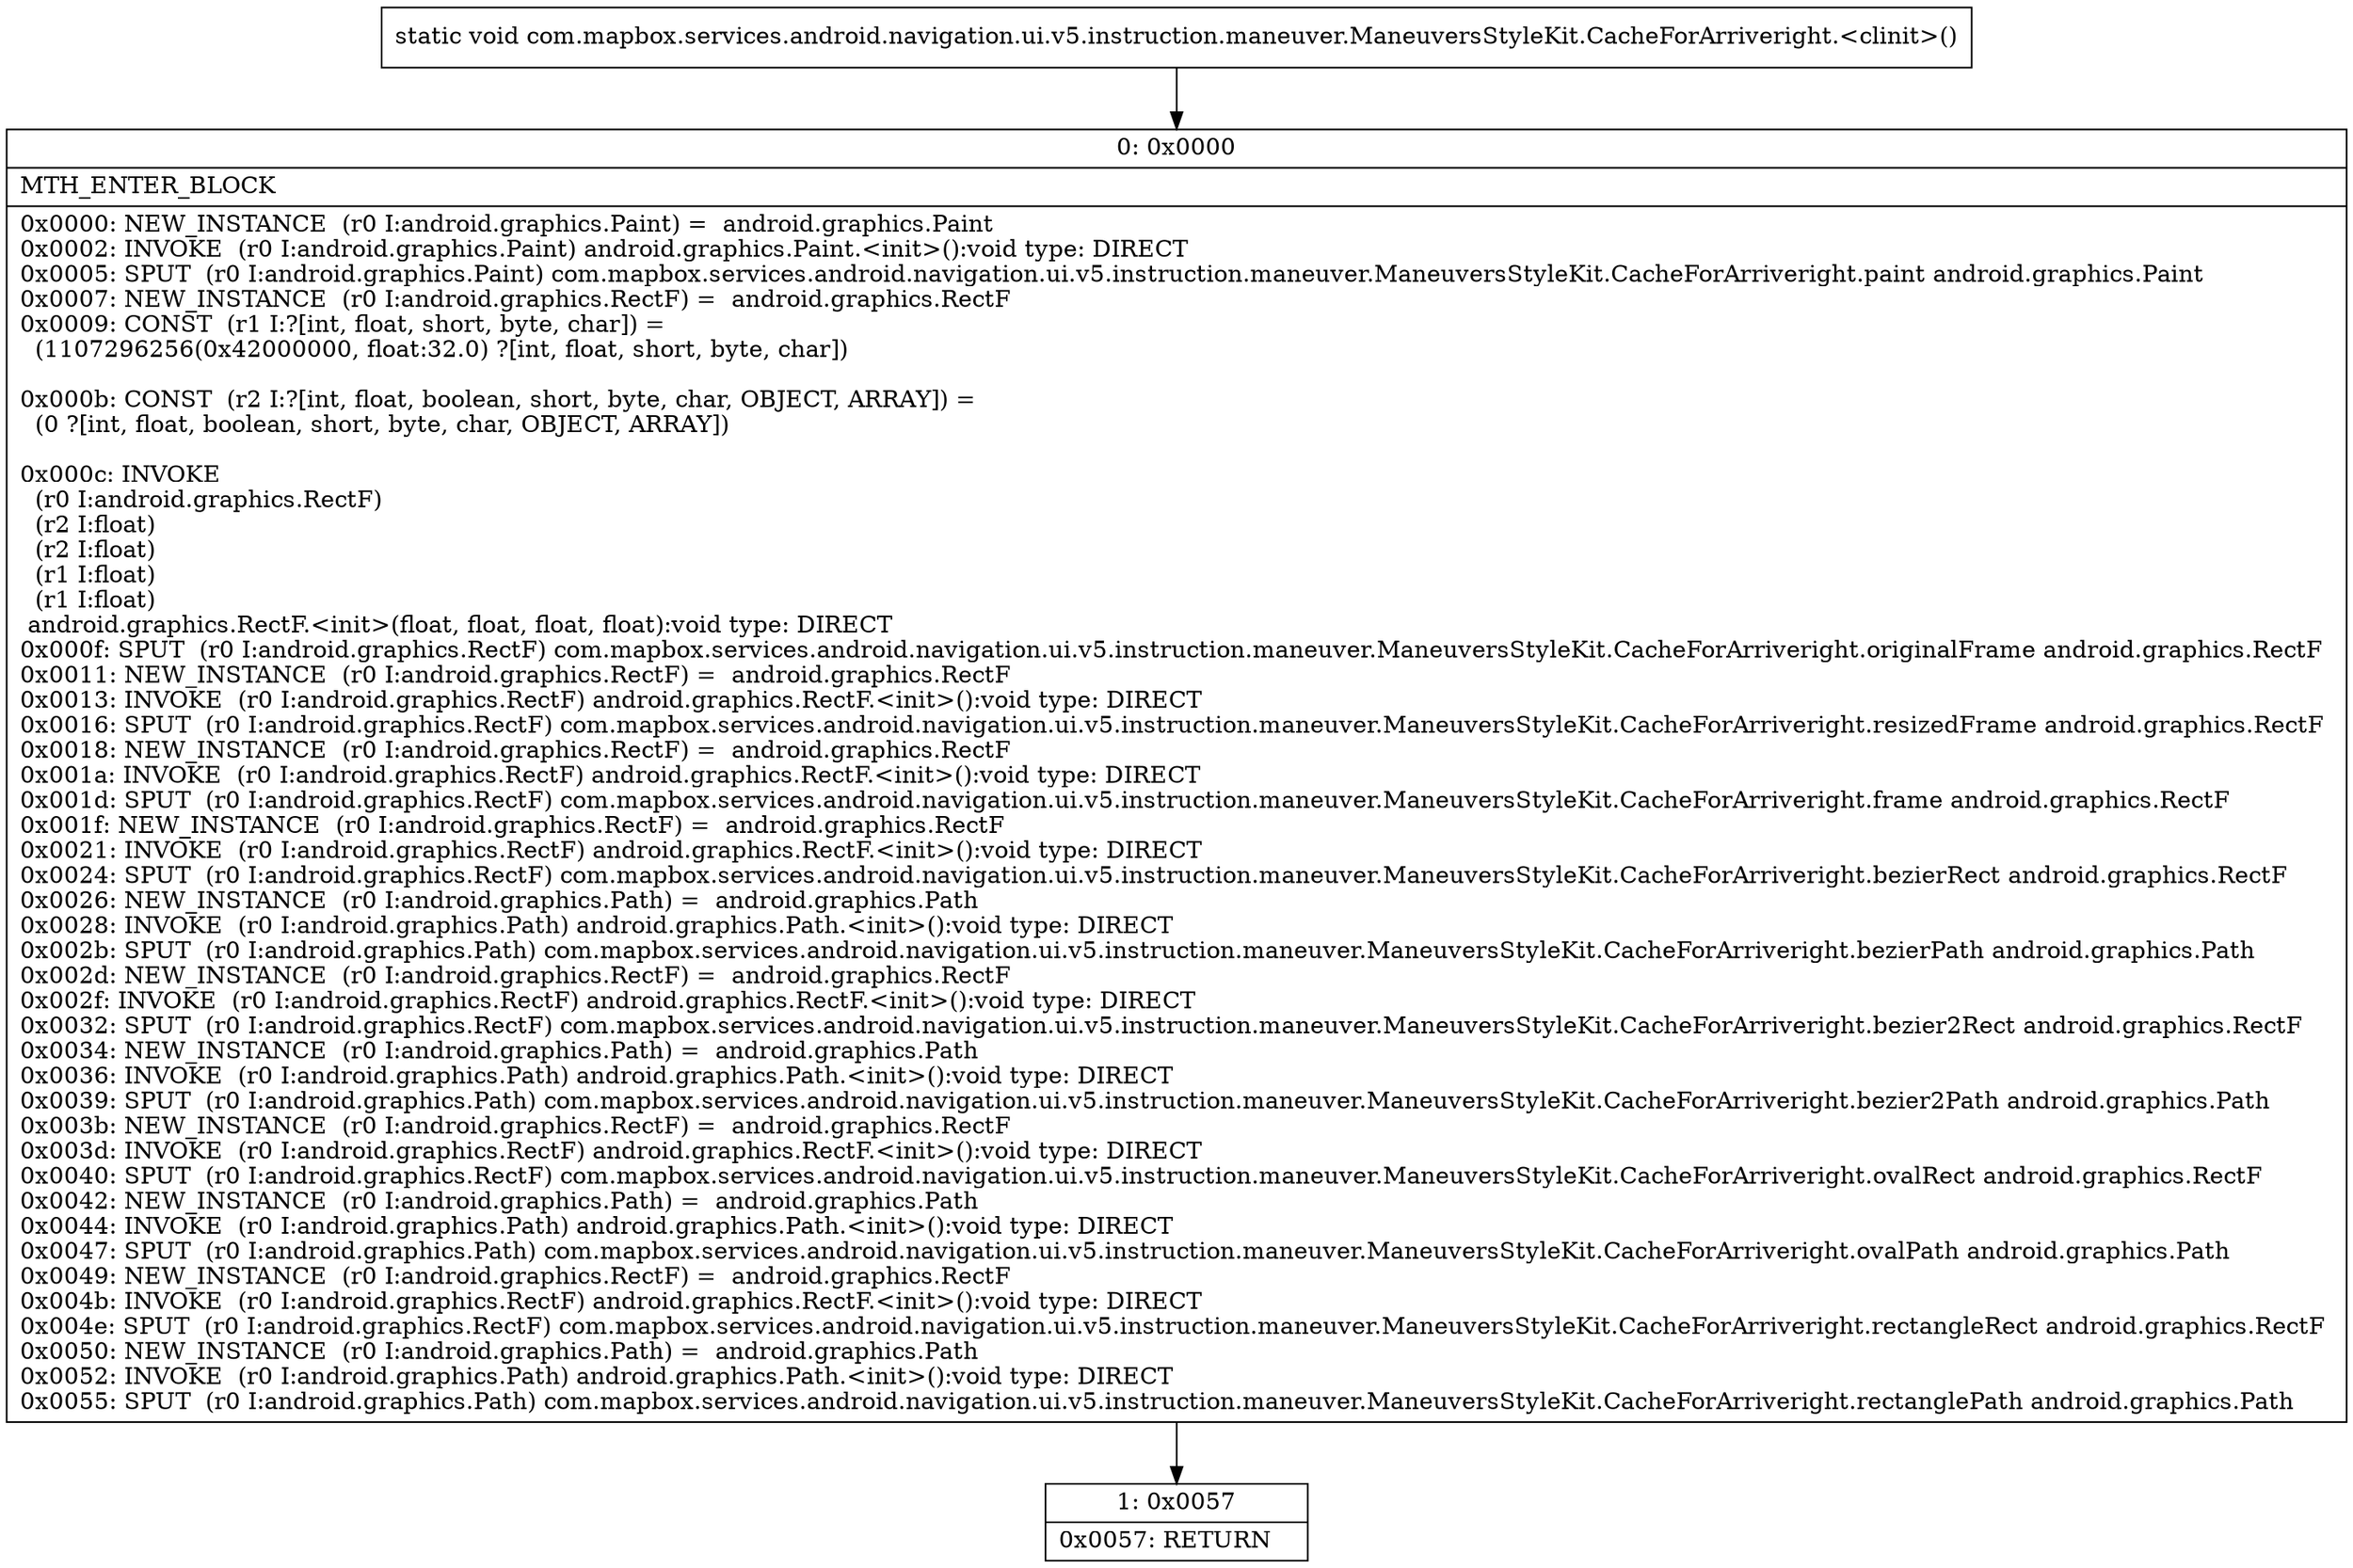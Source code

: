 digraph "CFG forcom.mapbox.services.android.navigation.ui.v5.instruction.maneuver.ManeuversStyleKit.CacheForArriveright.\<clinit\>()V" {
Node_0 [shape=record,label="{0\:\ 0x0000|MTH_ENTER_BLOCK\l|0x0000: NEW_INSTANCE  (r0 I:android.graphics.Paint) =  android.graphics.Paint \l0x0002: INVOKE  (r0 I:android.graphics.Paint) android.graphics.Paint.\<init\>():void type: DIRECT \l0x0005: SPUT  (r0 I:android.graphics.Paint) com.mapbox.services.android.navigation.ui.v5.instruction.maneuver.ManeuversStyleKit.CacheForArriveright.paint android.graphics.Paint \l0x0007: NEW_INSTANCE  (r0 I:android.graphics.RectF) =  android.graphics.RectF \l0x0009: CONST  (r1 I:?[int, float, short, byte, char]) = \l  (1107296256(0x42000000, float:32.0) ?[int, float, short, byte, char])\l \l0x000b: CONST  (r2 I:?[int, float, boolean, short, byte, char, OBJECT, ARRAY]) = \l  (0 ?[int, float, boolean, short, byte, char, OBJECT, ARRAY])\l \l0x000c: INVOKE  \l  (r0 I:android.graphics.RectF)\l  (r2 I:float)\l  (r2 I:float)\l  (r1 I:float)\l  (r1 I:float)\l android.graphics.RectF.\<init\>(float, float, float, float):void type: DIRECT \l0x000f: SPUT  (r0 I:android.graphics.RectF) com.mapbox.services.android.navigation.ui.v5.instruction.maneuver.ManeuversStyleKit.CacheForArriveright.originalFrame android.graphics.RectF \l0x0011: NEW_INSTANCE  (r0 I:android.graphics.RectF) =  android.graphics.RectF \l0x0013: INVOKE  (r0 I:android.graphics.RectF) android.graphics.RectF.\<init\>():void type: DIRECT \l0x0016: SPUT  (r0 I:android.graphics.RectF) com.mapbox.services.android.navigation.ui.v5.instruction.maneuver.ManeuversStyleKit.CacheForArriveright.resizedFrame android.graphics.RectF \l0x0018: NEW_INSTANCE  (r0 I:android.graphics.RectF) =  android.graphics.RectF \l0x001a: INVOKE  (r0 I:android.graphics.RectF) android.graphics.RectF.\<init\>():void type: DIRECT \l0x001d: SPUT  (r0 I:android.graphics.RectF) com.mapbox.services.android.navigation.ui.v5.instruction.maneuver.ManeuversStyleKit.CacheForArriveright.frame android.graphics.RectF \l0x001f: NEW_INSTANCE  (r0 I:android.graphics.RectF) =  android.graphics.RectF \l0x0021: INVOKE  (r0 I:android.graphics.RectF) android.graphics.RectF.\<init\>():void type: DIRECT \l0x0024: SPUT  (r0 I:android.graphics.RectF) com.mapbox.services.android.navigation.ui.v5.instruction.maneuver.ManeuversStyleKit.CacheForArriveright.bezierRect android.graphics.RectF \l0x0026: NEW_INSTANCE  (r0 I:android.graphics.Path) =  android.graphics.Path \l0x0028: INVOKE  (r0 I:android.graphics.Path) android.graphics.Path.\<init\>():void type: DIRECT \l0x002b: SPUT  (r0 I:android.graphics.Path) com.mapbox.services.android.navigation.ui.v5.instruction.maneuver.ManeuversStyleKit.CacheForArriveright.bezierPath android.graphics.Path \l0x002d: NEW_INSTANCE  (r0 I:android.graphics.RectF) =  android.graphics.RectF \l0x002f: INVOKE  (r0 I:android.graphics.RectF) android.graphics.RectF.\<init\>():void type: DIRECT \l0x0032: SPUT  (r0 I:android.graphics.RectF) com.mapbox.services.android.navigation.ui.v5.instruction.maneuver.ManeuversStyleKit.CacheForArriveright.bezier2Rect android.graphics.RectF \l0x0034: NEW_INSTANCE  (r0 I:android.graphics.Path) =  android.graphics.Path \l0x0036: INVOKE  (r0 I:android.graphics.Path) android.graphics.Path.\<init\>():void type: DIRECT \l0x0039: SPUT  (r0 I:android.graphics.Path) com.mapbox.services.android.navigation.ui.v5.instruction.maneuver.ManeuversStyleKit.CacheForArriveright.bezier2Path android.graphics.Path \l0x003b: NEW_INSTANCE  (r0 I:android.graphics.RectF) =  android.graphics.RectF \l0x003d: INVOKE  (r0 I:android.graphics.RectF) android.graphics.RectF.\<init\>():void type: DIRECT \l0x0040: SPUT  (r0 I:android.graphics.RectF) com.mapbox.services.android.navigation.ui.v5.instruction.maneuver.ManeuversStyleKit.CacheForArriveright.ovalRect android.graphics.RectF \l0x0042: NEW_INSTANCE  (r0 I:android.graphics.Path) =  android.graphics.Path \l0x0044: INVOKE  (r0 I:android.graphics.Path) android.graphics.Path.\<init\>():void type: DIRECT \l0x0047: SPUT  (r0 I:android.graphics.Path) com.mapbox.services.android.navigation.ui.v5.instruction.maneuver.ManeuversStyleKit.CacheForArriveright.ovalPath android.graphics.Path \l0x0049: NEW_INSTANCE  (r0 I:android.graphics.RectF) =  android.graphics.RectF \l0x004b: INVOKE  (r0 I:android.graphics.RectF) android.graphics.RectF.\<init\>():void type: DIRECT \l0x004e: SPUT  (r0 I:android.graphics.RectF) com.mapbox.services.android.navigation.ui.v5.instruction.maneuver.ManeuversStyleKit.CacheForArriveright.rectangleRect android.graphics.RectF \l0x0050: NEW_INSTANCE  (r0 I:android.graphics.Path) =  android.graphics.Path \l0x0052: INVOKE  (r0 I:android.graphics.Path) android.graphics.Path.\<init\>():void type: DIRECT \l0x0055: SPUT  (r0 I:android.graphics.Path) com.mapbox.services.android.navigation.ui.v5.instruction.maneuver.ManeuversStyleKit.CacheForArriveright.rectanglePath android.graphics.Path \l}"];
Node_1 [shape=record,label="{1\:\ 0x0057|0x0057: RETURN   \l}"];
MethodNode[shape=record,label="{static void com.mapbox.services.android.navigation.ui.v5.instruction.maneuver.ManeuversStyleKit.CacheForArriveright.\<clinit\>() }"];
MethodNode -> Node_0;
Node_0 -> Node_1;
}

